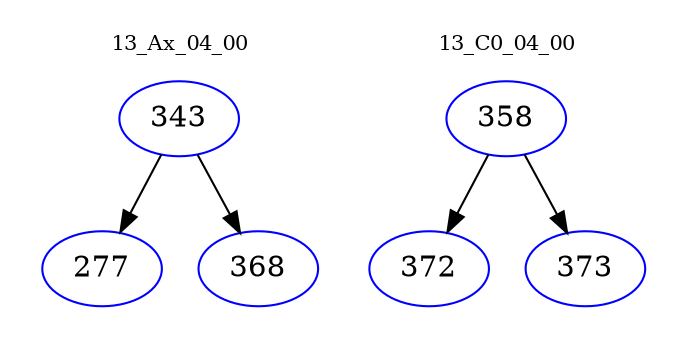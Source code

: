 digraph{
subgraph cluster_0 {
color = white
label = "13_Ax_04_00";
fontsize=10;
T0_343 [label="343", color="blue"]
T0_343 -> T0_277 [color="black"]
T0_277 [label="277", color="blue"]
T0_343 -> T0_368 [color="black"]
T0_368 [label="368", color="blue"]
}
subgraph cluster_1 {
color = white
label = "13_C0_04_00";
fontsize=10;
T1_358 [label="358", color="blue"]
T1_358 -> T1_372 [color="black"]
T1_372 [label="372", color="blue"]
T1_358 -> T1_373 [color="black"]
T1_373 [label="373", color="blue"]
}
}
